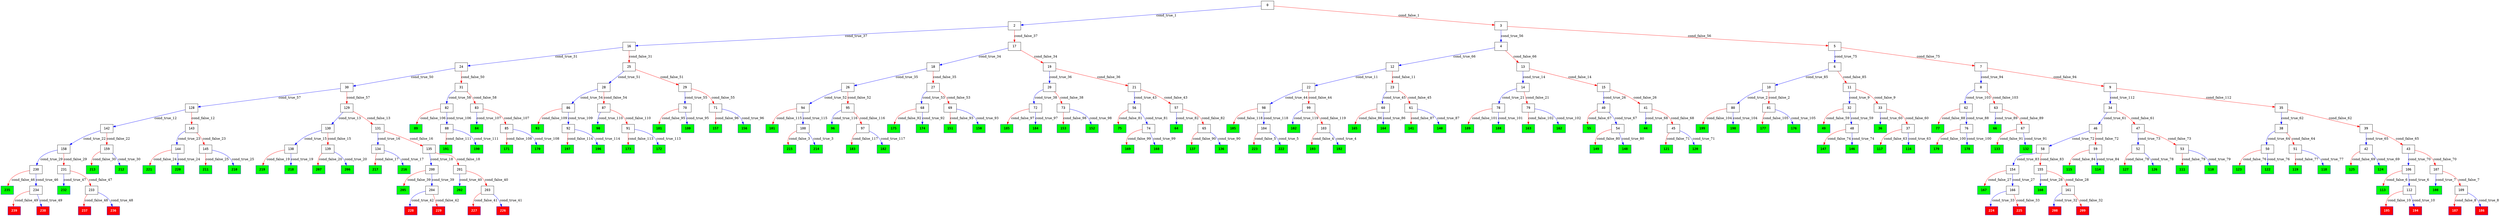 digraph ExecutionTree {
	node [color=black fontname=Courier height=.5 shape=record]
	96 [color=blue, fillcolor=green, style=filled, fontcolor=black, fontname="Courier-Bold"]
	93 [color=blue, fillcolor=green, style=filled, fontcolor=black, fontname="Courier-Bold"]
	90 [color=blue, fillcolor=green, style=filled, fontcolor=black, fontname="Courier-Bold"]
	89 [color=blue, fillcolor=green, style=filled, fontcolor=black, fontname="Courier-Bold"]
	84 [color=blue, fillcolor=green, style=filled, fontcolor=black, fontname="Courier-Bold"]
	77 [color=blue, fillcolor=green, style=filled, fontcolor=black, fontname="Courier-Bold"]
	75 [color=blue, fillcolor=green, style=filled, fontcolor=black, fontname="Courier-Bold"]
	66 [color=blue, fillcolor=green, style=filled, fontcolor=black, fontname="Courier-Bold"]
	64 [color=blue, fillcolor=green, style=filled, fontcolor=black, fontname="Courier-Bold"]
	55 [color=blue, fillcolor=green, style=filled, fontcolor=black, fontname="Courier-Bold"]
	49 [color=blue, fillcolor=green, style=filled, fontcolor=black, fontname="Courier-Bold"]
	44 [color=blue, fillcolor=green, style=filled, fontcolor=black, fontname="Courier-Bold"]
	36 [color=blue, fillcolor=green, style=filled, fontcolor=black, fontname="Courier-Bold"]
	235 [color=blue, fillcolor=green, style=filled, fontcolor=black, fontname="Courier-Bold"]
	232 [color=blue, fillcolor=green, style=filled, fontcolor=black, fontname="Courier-Bold"]
	223 [color=blue, fillcolor=green, style=filled, fontcolor=black, fontname="Courier-Bold"]
	222 [color=blue, fillcolor=green, style=filled, fontcolor=black, fontname="Courier-Bold"]
	221 [color=blue, fillcolor=green, style=filled, fontcolor=black, fontname="Courier-Bold"]
	220 [color=blue, fillcolor=green, style=filled, fontcolor=black, fontname="Courier-Bold"]
	219 [color=blue, fillcolor=green, style=filled, fontcolor=black, fontname="Courier-Bold"]
	218 [color=blue, fillcolor=green, style=filled, fontcolor=black, fontname="Courier-Bold"]
	217 [color=blue, fillcolor=green, style=filled, fontcolor=black, fontname="Courier-Bold"]
	216 [color=blue, fillcolor=green, style=filled, fontcolor=black, fontname="Courier-Bold"]
	215 [color=blue, fillcolor=green, style=filled, fontcolor=black, fontname="Courier-Bold"]
	214 [color=blue, fillcolor=green, style=filled, fontcolor=black, fontname="Courier-Bold"]
	213 [color=blue, fillcolor=green, style=filled, fontcolor=black, fontname="Courier-Bold"]
	212 [color=blue, fillcolor=green, style=filled, fontcolor=black, fontname="Courier-Bold"]
	211 [color=blue, fillcolor=green, style=filled, fontcolor=black, fontname="Courier-Bold"]
	210 [color=blue, fillcolor=green, style=filled, fontcolor=black, fontname="Courier-Bold"]
	207 [color=blue, fillcolor=green, style=filled, fontcolor=black, fontname="Courier-Bold"]
	206 [color=blue, fillcolor=green, style=filled, fontcolor=black, fontname="Courier-Bold"]
	205 [color=blue, fillcolor=green, style=filled, fontcolor=black, fontname="Courier-Bold"]
	202 [color=blue, fillcolor=green, style=filled, fontcolor=black, fontname="Courier-Bold"]
	199 [color=blue, fillcolor=green, style=filled, fontcolor=black, fontname="Courier-Bold"]
	198 [color=blue, fillcolor=green, style=filled, fontcolor=black, fontname="Courier-Bold"]
	197 [color=blue, fillcolor=green, style=filled, fontcolor=black, fontname="Courier-Bold"]
	196 [color=blue, fillcolor=green, style=filled, fontcolor=black, fontname="Courier-Bold"]
	193 [color=blue, fillcolor=green, style=filled, fontcolor=black, fontname="Courier-Bold"]
	192 [color=blue, fillcolor=green, style=filled, fontcolor=black, fontname="Courier-Bold"]
	191 [color=blue, fillcolor=green, style=filled, fontcolor=black, fontname="Courier-Bold"]
	190 [color=blue, fillcolor=green, style=filled, fontcolor=black, fontname="Courier-Bold"]
	189 [color=blue, fillcolor=green, style=filled, fontcolor=black, fontname="Courier-Bold"]
	188 [color=blue, fillcolor=green, style=filled, fontcolor=black, fontname="Courier-Bold"]
	185 [color=blue, fillcolor=green, style=filled, fontcolor=black, fontname="Courier-Bold"]
	184 [color=blue, fillcolor=green, style=filled, fontcolor=black, fontname="Courier-Bold"]
	183 [color=blue, fillcolor=green, style=filled, fontcolor=black, fontname="Courier-Bold"]
	182 [color=blue, fillcolor=green, style=filled, fontcolor=black, fontname="Courier-Bold"]
	181 [color=blue, fillcolor=green, style=filled, fontcolor=black, fontname="Courier-Bold"]
	180 [color=blue, fillcolor=green, style=filled, fontcolor=black, fontname="Courier-Bold"]
	179 [color=blue, fillcolor=green, style=filled, fontcolor=black, fontname="Courier-Bold"]
	178 [color=blue, fillcolor=green, style=filled, fontcolor=black, fontname="Courier-Bold"]
	177 [color=blue, fillcolor=green, style=filled, fontcolor=black, fontname="Courier-Bold"]
	176 [color=blue, fillcolor=green, style=filled, fontcolor=black, fontname="Courier-Bold"]
	175 [color=blue, fillcolor=green, style=filled, fontcolor=black, fontname="Courier-Bold"]
	174 [color=blue, fillcolor=green, style=filled, fontcolor=black, fontname="Courier-Bold"]
	173 [color=blue, fillcolor=green, style=filled, fontcolor=black, fontname="Courier-Bold"]
	172 [color=blue, fillcolor=green, style=filled, fontcolor=black, fontname="Courier-Bold"]
	171 [color=blue, fillcolor=green, style=filled, fontcolor=black, fontname="Courier-Bold"]
	170 [color=blue, fillcolor=green, style=filled, fontcolor=black, fontname="Courier-Bold"]
	169 [color=blue, fillcolor=green, style=filled, fontcolor=black, fontname="Courier-Bold"]
	168 [color=blue, fillcolor=green, style=filled, fontcolor=black, fontname="Courier-Bold"]
	167 [color=blue, fillcolor=green, style=filled, fontcolor=black, fontname="Courier-Bold"]
	165 [color=blue, fillcolor=green, style=filled, fontcolor=black, fontname="Courier-Bold"]
	164 [color=blue, fillcolor=green, style=filled, fontcolor=black, fontname="Courier-Bold"]
	163 [color=blue, fillcolor=green, style=filled, fontcolor=black, fontname="Courier-Bold"]
	162 [color=blue, fillcolor=green, style=filled, fontcolor=black, fontname="Courier-Bold"]
	160 [color=blue, fillcolor=green, style=filled, fontcolor=black, fontname="Courier-Bold"]
	157 [color=blue, fillcolor=green, style=filled, fontcolor=black, fontname="Courier-Bold"]
	156 [color=blue, fillcolor=green, style=filled, fontcolor=black, fontname="Courier-Bold"]
	153 [color=blue, fillcolor=green, style=filled, fontcolor=black, fontname="Courier-Bold"]
	152 [color=blue, fillcolor=green, style=filled, fontcolor=black, fontname="Courier-Bold"]
	151 [color=blue, fillcolor=green, style=filled, fontcolor=black, fontname="Courier-Bold"]
	150 [color=blue, fillcolor=green, style=filled, fontcolor=black, fontname="Courier-Bold"]
	149 [color=blue, fillcolor=green, style=filled, fontcolor=black, fontname="Courier-Bold"]
	148 [color=blue, fillcolor=green, style=filled, fontcolor=black, fontname="Courier-Bold"]
	147 [color=blue, fillcolor=green, style=filled, fontcolor=black, fontname="Courier-Bold"]
	146 [color=blue, fillcolor=green, style=filled, fontcolor=black, fontname="Courier-Bold"]
	141 [color=blue, fillcolor=green, style=filled, fontcolor=black, fontname="Courier-Bold"]
	140 [color=blue, fillcolor=green, style=filled, fontcolor=black, fontname="Courier-Bold"]
	137 [color=blue, fillcolor=green, style=filled, fontcolor=black, fontname="Courier-Bold"]
	136 [color=blue, fillcolor=green, style=filled, fontcolor=black, fontname="Courier-Bold"]
	133 [color=blue, fillcolor=green, style=filled, fontcolor=black, fontname="Courier-Bold"]
	132 [color=blue, fillcolor=green, style=filled, fontcolor=black, fontname="Courier-Bold"]
	127 [color=blue, fillcolor=green, style=filled, fontcolor=black, fontname="Courier-Bold"]
	126 [color=blue, fillcolor=green, style=filled, fontcolor=black, fontname="Courier-Bold"]
	125 [color=blue, fillcolor=green, style=filled, fontcolor=black, fontname="Courier-Bold"]
	124 [color=blue, fillcolor=green, style=filled, fontcolor=black, fontname="Courier-Bold"]
	123 [color=blue, fillcolor=green, style=filled, fontcolor=black, fontname="Courier-Bold"]
	122 [color=blue, fillcolor=green, style=filled, fontcolor=black, fontname="Courier-Bold"]
	121 [color=blue, fillcolor=green, style=filled, fontcolor=black, fontname="Courier-Bold"]
	120 [color=blue, fillcolor=green, style=filled, fontcolor=black, fontname="Courier-Bold"]
	119 [color=blue, fillcolor=green, style=filled, fontcolor=black, fontname="Courier-Bold"]
	118 [color=blue, fillcolor=green, style=filled, fontcolor=black, fontname="Courier-Bold"]
	117 [color=blue, fillcolor=green, style=filled, fontcolor=black, fontname="Courier-Bold"]
	116 [color=blue, fillcolor=green, style=filled, fontcolor=black, fontname="Courier-Bold"]
	115 [color=blue, fillcolor=green, style=filled, fontcolor=black, fontname="Courier-Bold"]
	114 [color=blue, fillcolor=green, style=filled, fontcolor=black, fontname="Courier-Bold"]
	113 [color=blue, fillcolor=green, style=filled, fontcolor=black, fontname="Courier-Bold"]
	111 [color=blue, fillcolor=green, style=filled, fontcolor=black, fontname="Courier-Bold"]
	110 [color=blue, fillcolor=green, style=filled, fontcolor=black, fontname="Courier-Bold"]
	108 [color=blue, fillcolor=green, style=filled, fontcolor=black, fontname="Courier-Bold"]
	105 [color=blue, fillcolor=green, style=filled, fontcolor=black, fontname="Courier-Bold"]
	102 [color=blue, fillcolor=green, style=filled, fontcolor=black, fontname="Courier-Bold"]
	101 [color=blue, fillcolor=green, style=filled, fontcolor=black, fontname="Courier-Bold"]
	195 [color=blue, fillcolor=red, style=filled, fontcolor=white, fontname="Courier-Bold"]
	187 [color=blue, fillcolor=red, style=filled, fontcolor=white, fontname="Courier-Bold"]
	208 [color=blue, fillcolor=red, style=filled, fontcolor=white, fontname="Courier-Bold"]
	228 [color=blue, fillcolor=red, style=filled, fontcolor=white, fontname="Courier-Bold"]
	186 [color=blue, fillcolor=red, style=filled, fontcolor=white, fontname="Courier-Bold"]
	224 [color=blue, fillcolor=red, style=filled, fontcolor=white, fontname="Courier-Bold"]
	194 [color=blue, fillcolor=red, style=filled, fontcolor=white, fontname="Courier-Bold"]
	239 [color=blue, fillcolor=red, style=filled, fontcolor=white, fontname="Courier-Bold"]
	237 [color=blue, fillcolor=red, style=filled, fontcolor=white, fontname="Courier-Bold"]
	236 [color=blue, fillcolor=red, style=filled, fontcolor=white, fontname="Courier-Bold"]
	229 [color=blue, fillcolor=red, style=filled, fontcolor=white, fontname="Courier-Bold"]
	227 [color=blue, fillcolor=red, style=filled, fontcolor=white, fontname="Courier-Bold"]
	225 [color=blue, fillcolor=red, style=filled, fontcolor=white, fontname="Courier-Bold"]
	209 [color=blue, fillcolor=red, style=filled, fontcolor=white, fontname="Courier-Bold"]
	226 [color=blue, fillcolor=red, style=filled, fontcolor=white, fontname="Courier-Bold"]
	238 [color=blue, fillcolor=red, style=filled, fontcolor=white, fontname="Courier-Bold"]
	0 -> 2 [label=cond_true_1 color=blue]
	0 -> 3 [label=cond_false_1 color=red]
	2 -> 16 [label=cond_true_37 color=blue]
	2 -> 17 [label=cond_false_37 color=red]
	3 -> 4 [label=cond_true_56 color=blue]
	3 -> 5 [label=cond_false_56 color=red]
	10 -> 80 [label=cond_true_2 color=blue]
	10 -> 81 [label=cond_false_2 color=red]
	80 -> 198 [label=cond_true_104 color=blue]
	80 -> 199 [label=cond_false_104 color=red]
	81 -> 176 [label=cond_true_105 color=blue]
	81 -> 177 [label=cond_false_105 color=red]
	100 -> 214 [label=cond_true_3 color=blue]
	100 -> 215 [label=cond_false_3 color=red]
	103 -> 192 [label=cond_true_4 color=blue]
	103 -> 193 [label=cond_false_4 color=red]
	104 -> 222 [label=cond_true_5 color=blue]
	104 -> 223 [label=cond_false_5 color=red]
	106 -> 112 [label=cond_true_6 color=blue]
	106 -> 113 [label=cond_false_6 color=red]
	112 -> 194 [label=cond_true_10 color=blue]
	112 -> 195 [label=cond_false_10 color=red]
	107 -> 108 [label=cond_true_7 color=blue]
	107 -> 109 [label=cond_false_7 color=red]
	109 -> 186 [label=cond_true_8 color=blue]
	109 -> 187 [label=cond_false_8 color=red]
	11 -> 32 [label=cond_true_9 color=blue]
	11 -> 33 [label=cond_false_9 color=red]
	32 -> 48 [label=cond_true_59 color=blue]
	32 -> 49 [label=cond_false_59 color=red]
	33 -> 36 [label=cond_true_60 color=blue]
	33 -> 37 [label=cond_false_60 color=red]
	12 -> 22 [label=cond_true_11 color=blue]
	12 -> 23 [label=cond_false_11 color=red]
	22 -> 98 [label=cond_true_44 color=blue]
	22 -> 99 [label=cond_false_44 color=red]
	23 -> 60 [label=cond_true_45 color=blue]
	23 -> 61 [label=cond_false_45 color=red]
	128 -> 142 [label=cond_true_12 color=blue]
	128 -> 143 [label=cond_false_12 color=red]
	142 -> 158 [label=cond_true_22 color=blue]
	142 -> 159 [label=cond_false_22 color=red]
	143 -> 144 [label=cond_true_23 color=blue]
	143 -> 145 [label=cond_false_23 color=red]
	129 -> 130 [label=cond_true_13 color=blue]
	129 -> 131 [label=cond_false_13 color=red]
	130 -> 138 [label=cond_true_15 color=blue]
	130 -> 139 [label=cond_false_15 color=red]
	131 -> 134 [label=cond_true_16 color=blue]
	131 -> 135 [label=cond_false_16 color=red]
	13 -> 14 [label=cond_true_14 color=blue]
	13 -> 15 [label=cond_false_14 color=red]
	14 -> 78 [label=cond_true_21 color=blue]
	14 -> 79 [label=cond_false_21 color=red]
	15 -> 40 [label=cond_true_26 color=blue]
	15 -> 41 [label=cond_false_26 color=red]
	138 -> 218 [label=cond_true_19 color=blue]
	138 -> 219 [label=cond_false_19 color=red]
	139 -> 206 [label=cond_true_20 color=blue]
	139 -> 207 [label=cond_false_20 color=red]
	134 -> 216 [label=cond_true_17 color=blue]
	134 -> 217 [label=cond_false_17 color=red]
	135 -> 200 [label=cond_true_18 color=blue]
	135 -> 201 [label=cond_false_18 color=red]
	200 -> 204 [label=cond_true_39 color=blue]
	200 -> 205 [label=cond_false_39 color=red]
	201 -> 202 [label=cond_true_40 color=blue]
	201 -> 203 [label=cond_false_40 color=red]
	78 -> 188 [label=cond_true_101 color=blue]
	78 -> 189 [label=cond_false_101 color=red]
	79 -> 162 [label=cond_true_102 color=blue]
	79 -> 163 [label=cond_false_102 color=red]
	158 -> 230 [label=cond_true_29 color=blue]
	158 -> 231 [label=cond_false_29 color=red]
	159 -> 212 [label=cond_true_30 color=blue]
	159 -> 213 [label=cond_false_30 color=red]
	144 -> 220 [label=cond_true_24 color=blue]
	144 -> 221 [label=cond_false_24 color=red]
	145 -> 210 [label=cond_true_25 color=blue]
	145 -> 211 [label=cond_false_25 color=red]
	40 -> 54 [label=cond_true_67 color=blue]
	40 -> 55 [label=cond_false_67 color=red]
	41 -> 44 [label=cond_true_68 color=blue]
	41 -> 45 [label=cond_false_68 color=red]
	154 -> 166 [label=cond_true_27 color=blue]
	154 -> 167 [label=cond_false_27 color=red]
	166 -> 224 [label=cond_true_33 color=blue]
	166 -> 225 [label=cond_false_33 color=red]
	155 -> 160 [label=cond_true_28 color=blue]
	155 -> 161 [label=cond_false_28 color=red]
	161 -> 208 [label=cond_true_32 color=blue]
	161 -> 209 [label=cond_false_32 color=red]
	230 -> 234 [label=cond_true_46 color=blue]
	230 -> 235 [label=cond_false_46 color=red]
	231 -> 232 [label=cond_true_47 color=blue]
	231 -> 233 [label=cond_false_47 color=red]
	16 -> 24 [label=cond_true_31 color=blue]
	16 -> 25 [label=cond_false_31 color=red]
	24 -> 30 [label=cond_true_50 color=blue]
	24 -> 31 [label=cond_false_50 color=red]
	25 -> 28 [label=cond_true_51 color=blue]
	25 -> 29 [label=cond_false_51 color=red]
	17 -> 18 [label=cond_true_34 color=blue]
	17 -> 19 [label=cond_false_34 color=red]
	18 -> 26 [label=cond_true_35 color=blue]
	18 -> 27 [label=cond_false_35 color=red]
	19 -> 20 [label=cond_true_36 color=blue]
	19 -> 21 [label=cond_false_36 color=red]
	26 -> 94 [label=cond_true_52 color=blue]
	26 -> 95 [label=cond_false_52 color=red]
	27 -> 68 [label=cond_true_53 color=blue]
	27 -> 69 [label=cond_false_53 color=red]
	20 -> 72 [label=cond_true_38 color=blue]
	20 -> 73 [label=cond_false_38 color=red]
	21 -> 56 [label=cond_true_43 color=blue]
	21 -> 57 [label=cond_false_43 color=red]
	72 -> 184 [label=cond_true_97 color=blue]
	72 -> 185 [label=cond_false_97 color=red]
	73 -> 152 [label=cond_true_98 color=blue]
	73 -> 153 [label=cond_false_98 color=red]
	204 -> 228 [label=cond_true_42 color=blue]
	204 -> 229 [label=cond_false_42 color=red]
	203 -> 226 [label=cond_true_41 color=blue]
	203 -> 227 [label=cond_false_41 color=red]
	56 -> 74 [label=cond_true_81 color=blue]
	56 -> 75 [label=cond_false_81 color=red]
	57 -> 64 [label=cond_true_82 color=blue]
	57 -> 65 [label=cond_false_82 color=red]
	98 -> 104 [label=cond_true_118 color=blue]
	98 -> 105 [label=cond_false_118 color=red]
	99 -> 102 [label=cond_true_119 color=blue]
	99 -> 103 [label=cond_false_119 color=red]
	60 -> 164 [label=cond_true_86 color=blue]
	60 -> 165 [label=cond_false_86 color=red]
	61 -> 140 [label=cond_true_87 color=blue]
	61 -> 141 [label=cond_false_87 color=red]
	234 -> 238 [label=cond_true_49 color=blue]
	234 -> 239 [label=cond_false_49 color=red]
	233 -> 236 [label=cond_true_48 color=blue]
	233 -> 237 [label=cond_false_48 color=red]
	30 -> 128 [label=cond_true_57 color=blue]
	30 -> 129 [label=cond_false_57 color=red]
	31 -> 82 [label=cond_true_58 color=blue]
	31 -> 83 [label=cond_false_58 color=red]
	28 -> 86 [label=cond_true_54 color=blue]
	28 -> 87 [label=cond_false_54 color=red]
	29 -> 70 [label=cond_true_55 color=blue]
	29 -> 71 [label=cond_false_55 color=red]
	94 -> 100 [label=cond_true_115 color=blue]
	94 -> 101 [label=cond_false_115 color=red]
	95 -> 96 [label=cond_true_116 color=blue]
	95 -> 97 [label=cond_false_116 color=red]
	68 -> 174 [label=cond_true_92 color=blue]
	68 -> 175 [label=cond_false_92 color=red]
	69 -> 150 [label=cond_true_93 color=blue]
	69 -> 151 [label=cond_false_93 color=red]
	86 -> 92 [label=cond_true_109 color=blue]
	86 -> 93 [label=cond_false_109 color=red]
	87 -> 90 [label=cond_true_110 color=blue]
	87 -> 91 [label=cond_false_110 color=red]
	70 -> 180 [label=cond_true_95 color=blue]
	70 -> 181 [label=cond_false_95 color=red]
	71 -> 156 [label=cond_true_96 color=blue]
	71 -> 157 [label=cond_false_96 color=red]
	4 -> 12 [label=cond_true_66 color=blue]
	4 -> 13 [label=cond_false_66 color=red]
	5 -> 6 [label=cond_true_75 color=blue]
	5 -> 7 [label=cond_false_75 color=red]
	82 -> 88 [label=cond_true_106 color=blue]
	82 -> 89 [label=cond_false_106 color=red]
	83 -> 84 [label=cond_true_107 color=blue]
	83 -> 85 [label=cond_false_107 color=red]
	48 -> 146 [label=cond_true_74 color=blue]
	48 -> 147 [label=cond_false_74 color=red]
	37 -> 116 [label=cond_true_63 color=blue]
	37 -> 117 [label=cond_false_63 color=red]
	34 -> 46 [label=cond_true_61 color=blue]
	34 -> 47 [label=cond_false_61 color=red]
	46 -> 58 [label=cond_true_72 color=blue]
	46 -> 59 [label=cond_false_72 color=red]
	47 -> 52 [label=cond_true_73 color=blue]
	47 -> 53 [label=cond_false_73 color=red]
	35 -> 38 [label=cond_true_62 color=blue]
	35 -> 39 [label=cond_false_62 color=red]
	38 -> 50 [label=cond_true_64 color=blue]
	38 -> 51 [label=cond_false_64 color=red]
	39 -> 42 [label=cond_true_65 color=blue]
	39 -> 43 [label=cond_false_65 color=red]
	50 -> 122 [label=cond_true_76 color=blue]
	50 -> 123 [label=cond_false_76 color=red]
	51 -> 118 [label=cond_true_77 color=blue]
	51 -> 119 [label=cond_false_77 color=red]
	42 -> 124 [label=cond_true_69 color=blue]
	42 -> 125 [label=cond_false_69 color=red]
	43 -> 106 [label=cond_true_70 color=blue]
	43 -> 107 [label=cond_false_70 color=red]
	54 -> 148 [label=cond_true_80 color=blue]
	54 -> 149 [label=cond_false_80 color=red]
	45 -> 120 [label=cond_true_71 color=blue]
	45 -> 121 [label=cond_false_71 color=red]
	58 -> 154 [label=cond_true_83 color=blue]
	58 -> 155 [label=cond_false_83 color=red]
	59 -> 114 [label=cond_true_84 color=blue]
	59 -> 115 [label=cond_false_84 color=red]
	52 -> 126 [label=cond_true_78 color=blue]
	52 -> 127 [label=cond_false_78 color=red]
	53 -> 110 [label=cond_true_79 color=blue]
	53 -> 111 [label=cond_false_79 color=red]
	6 -> 10 [label=cond_true_85 color=blue]
	6 -> 11 [label=cond_false_85 color=red]
	7 -> 8 [label=cond_true_94 color=blue]
	7 -> 9 [label=cond_false_94 color=red]
	74 -> 168 [label=cond_true_99 color=blue]
	74 -> 169 [label=cond_false_99 color=red]
	65 -> 136 [label=cond_true_90 color=blue]
	65 -> 137 [label=cond_false_90 color=red]
	62 -> 76 [label=cond_true_88 color=blue]
	62 -> 77 [label=cond_false_88 color=red]
	76 -> 178 [label=cond_true_100 color=blue]
	76 -> 179 [label=cond_false_100 color=red]
	63 -> 66 [label=cond_true_89 color=blue]
	63 -> 67 [label=cond_false_89 color=red]
	67 -> 132 [label=cond_true_91 color=blue]
	67 -> 133 [label=cond_false_91 color=red]
	8 -> 62 [label=cond_true_103 color=blue]
	8 -> 63 [label=cond_false_103 color=red]
	9 -> 34 [label=cond_true_112 color=blue]
	9 -> 35 [label=cond_false_112 color=red]
	88 -> 190 [label=cond_true_111 color=blue]
	88 -> 191 [label=cond_false_111 color=red]
	85 -> 170 [label=cond_true_108 color=blue]
	85 -> 171 [label=cond_false_108 color=red]
	92 -> 196 [label=cond_true_114 color=blue]
	92 -> 197 [label=cond_false_114 color=red]
	91 -> 172 [label=cond_true_113 color=blue]
	91 -> 173 [label=cond_false_113 color=red]
	97 -> 182 [label=cond_true_117 color=blue]
	97 -> 183 [label=cond_false_117 color=red]
}
